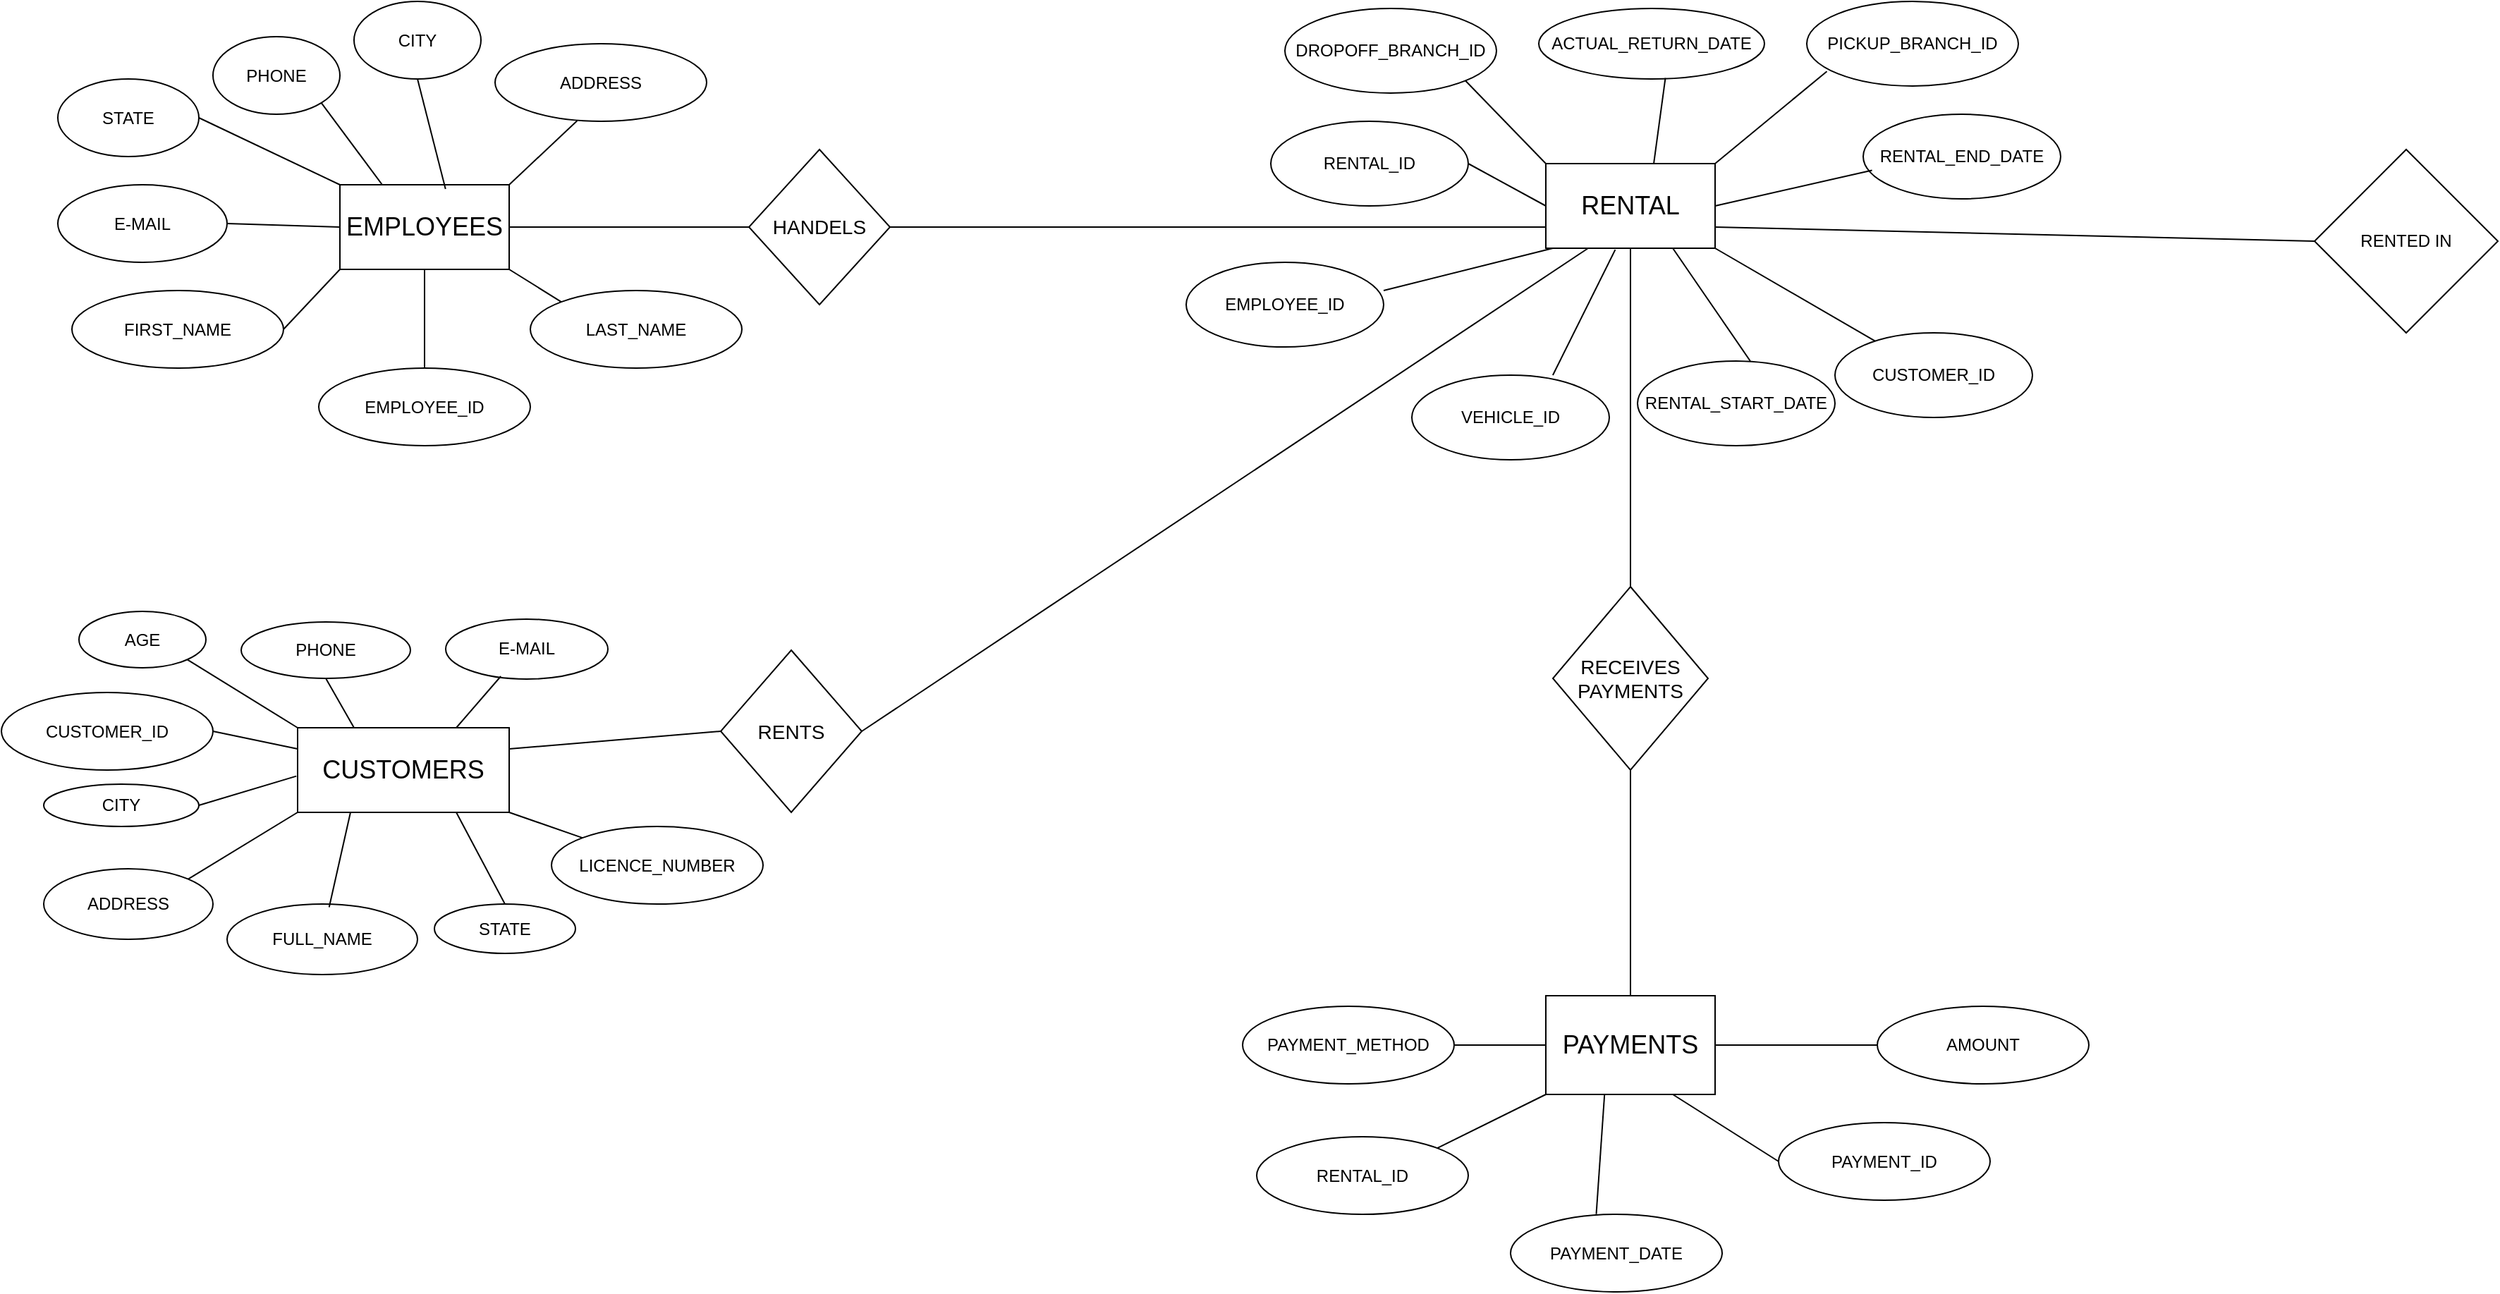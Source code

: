 <mxfile version="24.7.17">
  <diagram id="C5RBs43oDa-KdzZeNtuy" name="Page-1">
    <mxGraphModel dx="3781" dy="1274" grid="1" gridSize="10" guides="1" tooltips="1" connect="1" arrows="1" fold="1" page="1" pageScale="1" pageWidth="827" pageHeight="1169" math="0" shadow="0">
      <root>
        <mxCell id="WIyWlLk6GJQsqaUBKTNV-0" />
        <mxCell id="WIyWlLk6GJQsqaUBKTNV-1" parent="WIyWlLk6GJQsqaUBKTNV-0" />
        <mxCell id="lY9ykRblTHQBcWYiNTN7-0" value="&lt;font style=&quot;font-size: 18px;&quot;&gt;RENTAL&lt;/font&gt;" style="rounded=0;whiteSpace=wrap;html=1;direction=west;" vertex="1" parent="WIyWlLk6GJQsqaUBKTNV-1">
          <mxGeometry x="275" y="240" width="120" height="60" as="geometry" />
        </mxCell>
        <mxCell id="lY9ykRblTHQBcWYiNTN7-1" value="RENTAL_END_DATE" style="ellipse;whiteSpace=wrap;html=1;" vertex="1" parent="WIyWlLk6GJQsqaUBKTNV-1">
          <mxGeometry x="500" y="205" width="140" height="60" as="geometry" />
        </mxCell>
        <mxCell id="lY9ykRblTHQBcWYiNTN7-2" value="" style="endArrow=none;html=1;rounded=0;entryX=0.045;entryY=0.662;entryDx=0;entryDy=0;entryPerimeter=0;exitX=0;exitY=0.5;exitDx=0;exitDy=0;" edge="1" parent="WIyWlLk6GJQsqaUBKTNV-1" source="lY9ykRblTHQBcWYiNTN7-0" target="lY9ykRblTHQBcWYiNTN7-1">
          <mxGeometry width="50" height="50" relative="1" as="geometry">
            <mxPoint x="380" y="310" as="sourcePoint" />
            <mxPoint x="430" y="260" as="targetPoint" />
          </mxGeometry>
        </mxCell>
        <mxCell id="lY9ykRblTHQBcWYiNTN7-3" value="RENTAL_START_DATE" style="ellipse;whiteSpace=wrap;html=1;" vertex="1" parent="WIyWlLk6GJQsqaUBKTNV-1">
          <mxGeometry x="340" y="380" width="140" height="60" as="geometry" />
        </mxCell>
        <mxCell id="lY9ykRblTHQBcWYiNTN7-4" value="" style="endArrow=none;html=1;rounded=0;entryX=0.25;entryY=0;entryDx=0;entryDy=0;exitX=0.571;exitY=0;exitDx=0;exitDy=0;exitPerimeter=0;" edge="1" parent="WIyWlLk6GJQsqaUBKTNV-1" source="lY9ykRblTHQBcWYiNTN7-3" target="lY9ykRblTHQBcWYiNTN7-0">
          <mxGeometry width="50" height="50" relative="1" as="geometry">
            <mxPoint x="410" y="330" as="sourcePoint" />
            <mxPoint x="460" y="280" as="targetPoint" />
          </mxGeometry>
        </mxCell>
        <mxCell id="lY9ykRblTHQBcWYiNTN7-6" value="RENTAL_ID" style="ellipse;whiteSpace=wrap;html=1;" vertex="1" parent="WIyWlLk6GJQsqaUBKTNV-1">
          <mxGeometry x="80" y="210" width="140" height="60" as="geometry" />
        </mxCell>
        <mxCell id="lY9ykRblTHQBcWYiNTN7-7" value="ACTUAL_RETURN_DATE" style="ellipse;whiteSpace=wrap;html=1;" vertex="1" parent="WIyWlLk6GJQsqaUBKTNV-1">
          <mxGeometry x="270" y="130" width="160" height="50" as="geometry" />
        </mxCell>
        <mxCell id="lY9ykRblTHQBcWYiNTN7-9" value="" style="endArrow=none;html=1;rounded=0;exitX=0.561;exitY=0.986;exitDx=0;exitDy=0;exitPerimeter=0;entryX=0.362;entryY=1.005;entryDx=0;entryDy=0;entryPerimeter=0;" edge="1" parent="WIyWlLk6GJQsqaUBKTNV-1" source="lY9ykRblTHQBcWYiNTN7-7" target="lY9ykRblTHQBcWYiNTN7-0">
          <mxGeometry width="50" height="50" relative="1" as="geometry">
            <mxPoint x="410" y="330" as="sourcePoint" />
            <mxPoint x="460" y="280" as="targetPoint" />
          </mxGeometry>
        </mxCell>
        <mxCell id="lY9ykRblTHQBcWYiNTN7-11" value="" style="endArrow=none;html=1;rounded=0;exitX=1;exitY=0.5;exitDx=0;exitDy=0;entryX=1;entryY=0.5;entryDx=0;entryDy=0;" edge="1" parent="WIyWlLk6GJQsqaUBKTNV-1" source="lY9ykRblTHQBcWYiNTN7-6" target="lY9ykRblTHQBcWYiNTN7-0">
          <mxGeometry width="50" height="50" relative="1" as="geometry">
            <mxPoint x="410" y="330" as="sourcePoint" />
            <mxPoint x="460" y="280" as="targetPoint" />
          </mxGeometry>
        </mxCell>
        <mxCell id="lY9ykRblTHQBcWYiNTN7-12" value="EMPLOYEE_ID" style="ellipse;whiteSpace=wrap;html=1;" vertex="1" parent="WIyWlLk6GJQsqaUBKTNV-1">
          <mxGeometry x="20" y="310" width="140" height="60" as="geometry" />
        </mxCell>
        <mxCell id="lY9ykRblTHQBcWYiNTN7-13" value="" style="endArrow=none;html=1;rounded=0;exitX=1;exitY=0.333;exitDx=0;exitDy=0;exitPerimeter=0;" edge="1" parent="WIyWlLk6GJQsqaUBKTNV-1" source="lY9ykRblTHQBcWYiNTN7-12">
          <mxGeometry width="50" height="50" relative="1" as="geometry">
            <mxPoint x="410" y="330" as="sourcePoint" />
            <mxPoint x="280" y="300" as="targetPoint" />
          </mxGeometry>
        </mxCell>
        <mxCell id="lY9ykRblTHQBcWYiNTN7-14" value="CUSTOMER_ID" style="ellipse;whiteSpace=wrap;html=1;" vertex="1" parent="WIyWlLk6GJQsqaUBKTNV-1">
          <mxGeometry x="480" y="360" width="140" height="60" as="geometry" />
        </mxCell>
        <mxCell id="lY9ykRblTHQBcWYiNTN7-15" value="" style="endArrow=none;html=1;rounded=0;exitX=0;exitY=0;exitDx=0;exitDy=0;" edge="1" parent="WIyWlLk6GJQsqaUBKTNV-1" source="lY9ykRblTHQBcWYiNTN7-0" target="lY9ykRblTHQBcWYiNTN7-14">
          <mxGeometry width="50" height="50" relative="1" as="geometry">
            <mxPoint x="410" y="330" as="sourcePoint" />
            <mxPoint x="460" y="280" as="targetPoint" />
          </mxGeometry>
        </mxCell>
        <mxCell id="lY9ykRblTHQBcWYiNTN7-18" value="VEHICLE_ID" style="ellipse;whiteSpace=wrap;html=1;" vertex="1" parent="WIyWlLk6GJQsqaUBKTNV-1">
          <mxGeometry x="180" y="390" width="140" height="60" as="geometry" />
        </mxCell>
        <mxCell id="lY9ykRblTHQBcWYiNTN7-19" value="DROPOFF_BRANCH_ID" style="ellipse;whiteSpace=wrap;html=1;" vertex="1" parent="WIyWlLk6GJQsqaUBKTNV-1">
          <mxGeometry x="90" y="130" width="150" height="60" as="geometry" />
        </mxCell>
        <mxCell id="lY9ykRblTHQBcWYiNTN7-20" value="" style="endArrow=none;html=1;rounded=0;exitX=0.714;exitY=0;exitDx=0;exitDy=0;exitPerimeter=0;entryX=0.59;entryY=-0.018;entryDx=0;entryDy=0;entryPerimeter=0;" edge="1" parent="WIyWlLk6GJQsqaUBKTNV-1" source="lY9ykRblTHQBcWYiNTN7-18" target="lY9ykRblTHQBcWYiNTN7-0">
          <mxGeometry width="50" height="50" relative="1" as="geometry">
            <mxPoint x="390" y="310" as="sourcePoint" />
            <mxPoint x="440" y="260" as="targetPoint" />
          </mxGeometry>
        </mxCell>
        <mxCell id="lY9ykRblTHQBcWYiNTN7-23" value="" style="endArrow=none;html=1;rounded=0;exitX=1;exitY=1;exitDx=0;exitDy=0;entryX=1;entryY=1;entryDx=0;entryDy=0;" edge="1" parent="WIyWlLk6GJQsqaUBKTNV-1" source="lY9ykRblTHQBcWYiNTN7-19" target="lY9ykRblTHQBcWYiNTN7-0">
          <mxGeometry width="50" height="50" relative="1" as="geometry">
            <mxPoint x="390" y="310" as="sourcePoint" />
            <mxPoint x="440" y="260" as="targetPoint" />
          </mxGeometry>
        </mxCell>
        <mxCell id="lY9ykRblTHQBcWYiNTN7-24" value="PICKUP_BRANCH_ID" style="ellipse;whiteSpace=wrap;html=1;" vertex="1" parent="WIyWlLk6GJQsqaUBKTNV-1">
          <mxGeometry x="460" y="125" width="150" height="60" as="geometry" />
        </mxCell>
        <mxCell id="lY9ykRblTHQBcWYiNTN7-27" value="" style="endArrow=none;html=1;rounded=0;entryX=0.095;entryY=0.827;entryDx=0;entryDy=0;entryPerimeter=0;exitX=0;exitY=1;exitDx=0;exitDy=0;" edge="1" parent="WIyWlLk6GJQsqaUBKTNV-1" source="lY9ykRblTHQBcWYiNTN7-0" target="lY9ykRblTHQBcWYiNTN7-24">
          <mxGeometry width="50" height="50" relative="1" as="geometry">
            <mxPoint x="390" y="310" as="sourcePoint" />
            <mxPoint x="440" y="260" as="targetPoint" />
          </mxGeometry>
        </mxCell>
        <mxCell id="lY9ykRblTHQBcWYiNTN7-28" value="" style="endArrow=none;html=1;rounded=0;entryX=0.5;entryY=0;entryDx=0;entryDy=0;exitX=0.5;exitY=0;exitDx=0;exitDy=0;" edge="1" parent="WIyWlLk6GJQsqaUBKTNV-1" source="lY9ykRblTHQBcWYiNTN7-29" target="lY9ykRblTHQBcWYiNTN7-0">
          <mxGeometry width="50" height="50" relative="1" as="geometry">
            <mxPoint x="330" y="490" as="sourcePoint" />
            <mxPoint x="400" y="330" as="targetPoint" />
          </mxGeometry>
        </mxCell>
        <mxCell id="lY9ykRblTHQBcWYiNTN7-29" value="&lt;font style=&quot;font-size: 14px;&quot;&gt;RECEIVES PAYMENTS&lt;/font&gt;" style="rhombus;whiteSpace=wrap;html=1;" vertex="1" parent="WIyWlLk6GJQsqaUBKTNV-1">
          <mxGeometry x="280" y="540" width="110" height="130" as="geometry" />
        </mxCell>
        <mxCell id="lY9ykRblTHQBcWYiNTN7-30" value="" style="endArrow=none;html=1;rounded=0;entryX=0.5;entryY=1;entryDx=0;entryDy=0;exitX=0.5;exitY=0;exitDx=0;exitDy=0;" edge="1" parent="WIyWlLk6GJQsqaUBKTNV-1" source="lY9ykRblTHQBcWYiNTN7-31" target="lY9ykRblTHQBcWYiNTN7-29">
          <mxGeometry width="50" height="50" relative="1" as="geometry">
            <mxPoint x="350" y="830" as="sourcePoint" />
            <mxPoint x="400" y="730" as="targetPoint" />
          </mxGeometry>
        </mxCell>
        <mxCell id="lY9ykRblTHQBcWYiNTN7-31" value="&lt;font style=&quot;font-size: 18px;&quot;&gt;PAYMENTS&lt;/font&gt;" style="rounded=0;whiteSpace=wrap;html=1;" vertex="1" parent="WIyWlLk6GJQsqaUBKTNV-1">
          <mxGeometry x="275" y="830" width="120" height="70" as="geometry" />
        </mxCell>
        <mxCell id="lY9ykRblTHQBcWYiNTN7-34" value="AMOUNT" style="ellipse;whiteSpace=wrap;html=1;" vertex="1" parent="WIyWlLk6GJQsqaUBKTNV-1">
          <mxGeometry x="510" y="837.5" width="150" height="55" as="geometry" />
        </mxCell>
        <mxCell id="lY9ykRblTHQBcWYiNTN7-35" value="PAYMENT_METHOD" style="ellipse;whiteSpace=wrap;html=1;" vertex="1" parent="WIyWlLk6GJQsqaUBKTNV-1">
          <mxGeometry x="60" y="837.5" width="150" height="55" as="geometry" />
        </mxCell>
        <mxCell id="lY9ykRblTHQBcWYiNTN7-36" value="RENTAL_ID" style="ellipse;whiteSpace=wrap;html=1;" vertex="1" parent="WIyWlLk6GJQsqaUBKTNV-1">
          <mxGeometry x="70" y="930" width="150" height="55" as="geometry" />
        </mxCell>
        <mxCell id="lY9ykRblTHQBcWYiNTN7-37" value="PAYMENT_ID" style="ellipse;whiteSpace=wrap;html=1;" vertex="1" parent="WIyWlLk6GJQsqaUBKTNV-1">
          <mxGeometry x="440" y="920" width="150" height="55" as="geometry" />
        </mxCell>
        <mxCell id="lY9ykRblTHQBcWYiNTN7-38" value="PAYMENT_DATE" style="ellipse;whiteSpace=wrap;html=1;" vertex="1" parent="WIyWlLk6GJQsqaUBKTNV-1">
          <mxGeometry x="250" y="985" width="150" height="55" as="geometry" />
        </mxCell>
        <mxCell id="lY9ykRblTHQBcWYiNTN7-39" value="" style="endArrow=none;html=1;rounded=0;entryX=0;entryY=0.5;entryDx=0;entryDy=0;exitX=1;exitY=0.5;exitDx=0;exitDy=0;" edge="1" parent="WIyWlLk6GJQsqaUBKTNV-1" source="lY9ykRblTHQBcWYiNTN7-31" target="lY9ykRblTHQBcWYiNTN7-34">
          <mxGeometry width="50" height="50" relative="1" as="geometry">
            <mxPoint x="350" y="940" as="sourcePoint" />
            <mxPoint x="400" y="890" as="targetPoint" />
          </mxGeometry>
        </mxCell>
        <mxCell id="lY9ykRblTHQBcWYiNTN7-40" value="" style="endArrow=none;html=1;rounded=0;entryX=0;entryY=0.5;entryDx=0;entryDy=0;exitX=0.75;exitY=1;exitDx=0;exitDy=0;" edge="1" parent="WIyWlLk6GJQsqaUBKTNV-1" source="lY9ykRblTHQBcWYiNTN7-31" target="lY9ykRblTHQBcWYiNTN7-37">
          <mxGeometry width="50" height="50" relative="1" as="geometry">
            <mxPoint x="350" y="940" as="sourcePoint" />
            <mxPoint x="400" y="890" as="targetPoint" />
          </mxGeometry>
        </mxCell>
        <mxCell id="lY9ykRblTHQBcWYiNTN7-41" value="" style="endArrow=none;html=1;rounded=0;entryX=0.405;entryY=-0.002;entryDx=0;entryDy=0;exitX=0.347;exitY=0.995;exitDx=0;exitDy=0;exitPerimeter=0;entryPerimeter=0;" edge="1" parent="WIyWlLk6GJQsqaUBKTNV-1" source="lY9ykRblTHQBcWYiNTN7-31" target="lY9ykRblTHQBcWYiNTN7-38">
          <mxGeometry width="50" height="50" relative="1" as="geometry">
            <mxPoint x="375" y="910" as="sourcePoint" />
            <mxPoint x="450" y="958" as="targetPoint" />
          </mxGeometry>
        </mxCell>
        <mxCell id="lY9ykRblTHQBcWYiNTN7-42" value="" style="endArrow=none;html=1;rounded=0;entryX=0;entryY=1;entryDx=0;entryDy=0;exitX=1;exitY=0;exitDx=0;exitDy=0;" edge="1" parent="WIyWlLk6GJQsqaUBKTNV-1" source="lY9ykRblTHQBcWYiNTN7-36" target="lY9ykRblTHQBcWYiNTN7-31">
          <mxGeometry width="50" height="50" relative="1" as="geometry">
            <mxPoint x="385" y="920" as="sourcePoint" />
            <mxPoint x="460" y="968" as="targetPoint" />
          </mxGeometry>
        </mxCell>
        <mxCell id="lY9ykRblTHQBcWYiNTN7-44" value="" style="endArrow=none;html=1;rounded=0;entryX=0;entryY=0.5;entryDx=0;entryDy=0;exitX=1;exitY=0.5;exitDx=0;exitDy=0;" edge="1" parent="WIyWlLk6GJQsqaUBKTNV-1" source="lY9ykRblTHQBcWYiNTN7-35" target="lY9ykRblTHQBcWYiNTN7-31">
          <mxGeometry width="50" height="50" relative="1" as="geometry">
            <mxPoint x="350" y="940" as="sourcePoint" />
            <mxPoint x="400" y="890" as="targetPoint" />
          </mxGeometry>
        </mxCell>
        <mxCell id="lY9ykRblTHQBcWYiNTN7-45" value="&lt;font style=&quot;font-size: 14px;&quot;&gt;HANDELS&lt;/font&gt;" style="rhombus;whiteSpace=wrap;html=1;" vertex="1" parent="WIyWlLk6GJQsqaUBKTNV-1">
          <mxGeometry x="-290" y="230" width="100" height="110" as="geometry" />
        </mxCell>
        <mxCell id="lY9ykRblTHQBcWYiNTN7-46" value="" style="endArrow=none;html=1;rounded=0;exitX=1;exitY=0.5;exitDx=0;exitDy=0;entryX=1;entryY=0.25;entryDx=0;entryDy=0;" edge="1" parent="WIyWlLk6GJQsqaUBKTNV-1" source="lY9ykRblTHQBcWYiNTN7-45" target="lY9ykRblTHQBcWYiNTN7-0">
          <mxGeometry width="50" height="50" relative="1" as="geometry">
            <mxPoint x="300" y="290" as="sourcePoint" />
            <mxPoint x="350" y="240" as="targetPoint" />
          </mxGeometry>
        </mxCell>
        <mxCell id="lY9ykRblTHQBcWYiNTN7-47" value="&lt;font style=&quot;font-size: 18px;&quot;&gt;EMPLOYEES&lt;/font&gt;" style="rounded=0;whiteSpace=wrap;html=1;" vertex="1" parent="WIyWlLk6GJQsqaUBKTNV-1">
          <mxGeometry x="-580" y="255" width="120" height="60" as="geometry" />
        </mxCell>
        <mxCell id="lY9ykRblTHQBcWYiNTN7-48" value="" style="endArrow=none;html=1;rounded=0;entryX=0;entryY=0.5;entryDx=0;entryDy=0;exitX=1;exitY=0.5;exitDx=0;exitDy=0;" edge="1" parent="WIyWlLk6GJQsqaUBKTNV-1" source="lY9ykRblTHQBcWYiNTN7-47" target="lY9ykRblTHQBcWYiNTN7-45">
          <mxGeometry width="50" height="50" relative="1" as="geometry">
            <mxPoint x="-70" y="290" as="sourcePoint" />
            <mxPoint x="-20" y="240" as="targetPoint" />
          </mxGeometry>
        </mxCell>
        <mxCell id="lY9ykRblTHQBcWYiNTN7-50" value="EMPLOYEE_ID" style="ellipse;whiteSpace=wrap;html=1;" vertex="1" parent="WIyWlLk6GJQsqaUBKTNV-1">
          <mxGeometry x="-595" y="385" width="150" height="55" as="geometry" />
        </mxCell>
        <mxCell id="lY9ykRblTHQBcWYiNTN7-51" value="E-MAIL" style="ellipse;whiteSpace=wrap;html=1;" vertex="1" parent="WIyWlLk6GJQsqaUBKTNV-1">
          <mxGeometry x="-780" y="255" width="120" height="55" as="geometry" />
        </mxCell>
        <mxCell id="lY9ykRblTHQBcWYiNTN7-52" value="FIRST_NAME" style="ellipse;whiteSpace=wrap;html=1;" vertex="1" parent="WIyWlLk6GJQsqaUBKTNV-1">
          <mxGeometry x="-770" y="330" width="150" height="55" as="geometry" />
        </mxCell>
        <mxCell id="lY9ykRblTHQBcWYiNTN7-53" value="LAST_NAME" style="ellipse;whiteSpace=wrap;html=1;" vertex="1" parent="WIyWlLk6GJQsqaUBKTNV-1">
          <mxGeometry x="-445" y="330" width="150" height="55" as="geometry" />
        </mxCell>
        <mxCell id="lY9ykRblTHQBcWYiNTN7-54" value="PHONE" style="ellipse;whiteSpace=wrap;html=1;" vertex="1" parent="WIyWlLk6GJQsqaUBKTNV-1">
          <mxGeometry x="-670" y="150" width="90" height="55" as="geometry" />
        </mxCell>
        <mxCell id="lY9ykRblTHQBcWYiNTN7-55" value="ADDRESS" style="ellipse;whiteSpace=wrap;html=1;" vertex="1" parent="WIyWlLk6GJQsqaUBKTNV-1">
          <mxGeometry x="-470" y="155" width="150" height="55" as="geometry" />
        </mxCell>
        <mxCell id="lY9ykRblTHQBcWYiNTN7-56" value="STATE" style="ellipse;whiteSpace=wrap;html=1;" vertex="1" parent="WIyWlLk6GJQsqaUBKTNV-1">
          <mxGeometry x="-780" y="180" width="100" height="55" as="geometry" />
        </mxCell>
        <mxCell id="lY9ykRblTHQBcWYiNTN7-57" value="CITY" style="ellipse;whiteSpace=wrap;html=1;" vertex="1" parent="WIyWlLk6GJQsqaUBKTNV-1">
          <mxGeometry x="-570" y="125" width="90" height="55" as="geometry" />
        </mxCell>
        <mxCell id="lY9ykRblTHQBcWYiNTN7-61" value="" style="endArrow=none;html=1;rounded=0;entryX=0.388;entryY=0.993;entryDx=0;entryDy=0;entryPerimeter=0;exitX=1;exitY=0;exitDx=0;exitDy=0;" edge="1" parent="WIyWlLk6GJQsqaUBKTNV-1" source="lY9ykRblTHQBcWYiNTN7-47" target="lY9ykRblTHQBcWYiNTN7-55">
          <mxGeometry width="50" height="50" relative="1" as="geometry">
            <mxPoint x="-430" y="290" as="sourcePoint" />
            <mxPoint x="-380" y="240" as="targetPoint" />
          </mxGeometry>
        </mxCell>
        <mxCell id="lY9ykRblTHQBcWYiNTN7-62" value="" style="endArrow=none;html=1;rounded=0;exitX=0.624;exitY=0.05;exitDx=0;exitDy=0;exitPerimeter=0;entryX=0.5;entryY=1;entryDx=0;entryDy=0;" edge="1" parent="WIyWlLk6GJQsqaUBKTNV-1" source="lY9ykRblTHQBcWYiNTN7-47" target="lY9ykRblTHQBcWYiNTN7-57">
          <mxGeometry width="50" height="50" relative="1" as="geometry">
            <mxPoint x="-430" y="290" as="sourcePoint" />
            <mxPoint x="-380" y="240" as="targetPoint" />
          </mxGeometry>
        </mxCell>
        <mxCell id="lY9ykRblTHQBcWYiNTN7-63" value="" style="endArrow=none;html=1;rounded=0;exitX=0.5;exitY=0;exitDx=0;exitDy=0;entryX=0.5;entryY=1;entryDx=0;entryDy=0;" edge="1" parent="WIyWlLk6GJQsqaUBKTNV-1" source="lY9ykRblTHQBcWYiNTN7-50" target="lY9ykRblTHQBcWYiNTN7-47">
          <mxGeometry width="50" height="50" relative="1" as="geometry">
            <mxPoint x="-430" y="290" as="sourcePoint" />
            <mxPoint x="-380" y="240" as="targetPoint" />
          </mxGeometry>
        </mxCell>
        <mxCell id="lY9ykRblTHQBcWYiNTN7-64" value="" style="endArrow=none;html=1;rounded=0;exitX=0;exitY=0;exitDx=0;exitDy=0;entryX=1;entryY=1;entryDx=0;entryDy=0;" edge="1" parent="WIyWlLk6GJQsqaUBKTNV-1" source="lY9ykRblTHQBcWYiNTN7-53" target="lY9ykRblTHQBcWYiNTN7-47">
          <mxGeometry width="50" height="50" relative="1" as="geometry">
            <mxPoint x="-430" y="290" as="sourcePoint" />
            <mxPoint x="-380" y="240" as="targetPoint" />
          </mxGeometry>
        </mxCell>
        <mxCell id="lY9ykRblTHQBcWYiNTN7-65" value="" style="endArrow=none;html=1;rounded=0;entryX=0;entryY=1;entryDx=0;entryDy=0;exitX=1;exitY=0.5;exitDx=0;exitDy=0;" edge="1" parent="WIyWlLk6GJQsqaUBKTNV-1" source="lY9ykRblTHQBcWYiNTN7-52" target="lY9ykRblTHQBcWYiNTN7-47">
          <mxGeometry width="50" height="50" relative="1" as="geometry">
            <mxPoint x="-430" y="290" as="sourcePoint" />
            <mxPoint x="-380" y="240" as="targetPoint" />
          </mxGeometry>
        </mxCell>
        <mxCell id="lY9ykRblTHQBcWYiNTN7-66" value="" style="endArrow=none;html=1;rounded=0;exitX=0;exitY=0.5;exitDx=0;exitDy=0;entryX=1;entryY=0.5;entryDx=0;entryDy=0;" edge="1" parent="WIyWlLk6GJQsqaUBKTNV-1" source="lY9ykRblTHQBcWYiNTN7-47" target="lY9ykRblTHQBcWYiNTN7-51">
          <mxGeometry width="50" height="50" relative="1" as="geometry">
            <mxPoint x="-430" y="290" as="sourcePoint" />
            <mxPoint x="-380" y="240" as="targetPoint" />
          </mxGeometry>
        </mxCell>
        <mxCell id="lY9ykRblTHQBcWYiNTN7-67" value="" style="endArrow=none;html=1;rounded=0;entryX=1;entryY=1;entryDx=0;entryDy=0;exitX=0.25;exitY=0;exitDx=0;exitDy=0;" edge="1" parent="WIyWlLk6GJQsqaUBKTNV-1" source="lY9ykRblTHQBcWYiNTN7-47" target="lY9ykRblTHQBcWYiNTN7-54">
          <mxGeometry width="50" height="50" relative="1" as="geometry">
            <mxPoint x="-430" y="290" as="sourcePoint" />
            <mxPoint x="-380" y="240" as="targetPoint" />
          </mxGeometry>
        </mxCell>
        <mxCell id="lY9ykRblTHQBcWYiNTN7-68" value="" style="endArrow=none;html=1;rounded=0;exitX=0;exitY=0;exitDx=0;exitDy=0;entryX=1;entryY=0.5;entryDx=0;entryDy=0;" edge="1" parent="WIyWlLk6GJQsqaUBKTNV-1" source="lY9ykRblTHQBcWYiNTN7-47" target="lY9ykRblTHQBcWYiNTN7-56">
          <mxGeometry width="50" height="50" relative="1" as="geometry">
            <mxPoint x="-430" y="290" as="sourcePoint" />
            <mxPoint x="-380" y="240" as="targetPoint" />
          </mxGeometry>
        </mxCell>
        <mxCell id="lY9ykRblTHQBcWYiNTN7-69" value="&lt;font style=&quot;font-size: 14px;&quot;&gt;RENTS&lt;/font&gt;" style="rhombus;whiteSpace=wrap;html=1;" vertex="1" parent="WIyWlLk6GJQsqaUBKTNV-1">
          <mxGeometry x="-310" y="585" width="100" height="115" as="geometry" />
        </mxCell>
        <mxCell id="lY9ykRblTHQBcWYiNTN7-70" value="" style="endArrow=none;html=1;rounded=0;exitX=1;exitY=0.5;exitDx=0;exitDy=0;entryX=0.75;entryY=0;entryDx=0;entryDy=0;" edge="1" parent="WIyWlLk6GJQsqaUBKTNV-1" source="lY9ykRblTHQBcWYiNTN7-69" target="lY9ykRblTHQBcWYiNTN7-0">
          <mxGeometry width="50" height="50" relative="1" as="geometry">
            <mxPoint x="90" y="700" as="sourcePoint" />
            <mxPoint x="280" y="320" as="targetPoint" />
          </mxGeometry>
        </mxCell>
        <mxCell id="lY9ykRblTHQBcWYiNTN7-71" value="&lt;font style=&quot;font-size: 18px;&quot;&gt;CUSTOMERS&lt;/font&gt;" style="rounded=0;whiteSpace=wrap;html=1;" vertex="1" parent="WIyWlLk6GJQsqaUBKTNV-1">
          <mxGeometry x="-610" y="640" width="150" height="60" as="geometry" />
        </mxCell>
        <mxCell id="lY9ykRblTHQBcWYiNTN7-72" value="" style="endArrow=none;html=1;rounded=0;exitX=1;exitY=0.25;exitDx=0;exitDy=0;entryX=0;entryY=0.5;entryDx=0;entryDy=0;" edge="1" parent="WIyWlLk6GJQsqaUBKTNV-1" source="lY9ykRblTHQBcWYiNTN7-71" target="lY9ykRblTHQBcWYiNTN7-69">
          <mxGeometry width="50" height="50" relative="1" as="geometry">
            <mxPoint x="-210" y="670" as="sourcePoint" />
            <mxPoint x="-160" y="620" as="targetPoint" />
          </mxGeometry>
        </mxCell>
        <mxCell id="lY9ykRblTHQBcWYiNTN7-73" value="CUSTOMER_ID" style="ellipse;whiteSpace=wrap;html=1;" vertex="1" parent="WIyWlLk6GJQsqaUBKTNV-1">
          <mxGeometry x="-820" y="615" width="150" height="55" as="geometry" />
        </mxCell>
        <mxCell id="lY9ykRblTHQBcWYiNTN7-74" value="ADDRESS" style="ellipse;whiteSpace=wrap;html=1;" vertex="1" parent="WIyWlLk6GJQsqaUBKTNV-1">
          <mxGeometry x="-790" y="740" width="120" height="50" as="geometry" />
        </mxCell>
        <mxCell id="lY9ykRblTHQBcWYiNTN7-75" value="FULL_NAME&lt;span style=&quot;color: rgba(0, 0, 0, 0); font-family: monospace; font-size: 0px; text-align: start; text-wrap: nowrap;&quot;&gt;%3CmxGraphModel%3E%3Croot%3E%3CmxCell%20id%3D%220%22%2F%3E%3CmxCell%20id%3D%221%22%20parent%3D%220%22%2F%3E%3CmxCell%20id%3D%222%22%20value%3D%22CUSTOMER_ID%22%20style%3D%22ellipse%3BwhiteSpace%3Dwrap%3Bhtml%3D1%3B%22%20vertex%3D%221%22%20parent%3D%221%22%3E%3CmxGeometry%20x%3D%22-840%22%20y%3D%22645%22%20width%3D%22150%22%20height%3D%2255%22%20as%3D%22geometry%22%2F%3E%3C%2FmxCell%3E%3C%2Froot%3E%3C%2FmxGraphModel%3E&lt;/span&gt;" style="ellipse;whiteSpace=wrap;html=1;" vertex="1" parent="WIyWlLk6GJQsqaUBKTNV-1">
          <mxGeometry x="-660" y="765" width="135" height="50" as="geometry" />
        </mxCell>
        <mxCell id="lY9ykRblTHQBcWYiNTN7-76" value="PHONE" style="ellipse;whiteSpace=wrap;html=1;" vertex="1" parent="WIyWlLk6GJQsqaUBKTNV-1">
          <mxGeometry x="-650" y="565" width="120" height="40" as="geometry" />
        </mxCell>
        <mxCell id="lY9ykRblTHQBcWYiNTN7-77" value="AGE" style="ellipse;whiteSpace=wrap;html=1;" vertex="1" parent="WIyWlLk6GJQsqaUBKTNV-1">
          <mxGeometry x="-765" y="557.5" width="90" height="40" as="geometry" />
        </mxCell>
        <mxCell id="lY9ykRblTHQBcWYiNTN7-78" value="E-MAIL" style="ellipse;whiteSpace=wrap;html=1;" vertex="1" parent="WIyWlLk6GJQsqaUBKTNV-1">
          <mxGeometry x="-505" y="563" width="115" height="42.5" as="geometry" />
        </mxCell>
        <mxCell id="lY9ykRblTHQBcWYiNTN7-79" value="LICENCE_NUMBER" style="ellipse;whiteSpace=wrap;html=1;" vertex="1" parent="WIyWlLk6GJQsqaUBKTNV-1">
          <mxGeometry x="-430" y="710" width="150" height="55" as="geometry" />
        </mxCell>
        <mxCell id="lY9ykRblTHQBcWYiNTN7-80" value="STATE" style="ellipse;whiteSpace=wrap;html=1;" vertex="1" parent="WIyWlLk6GJQsqaUBKTNV-1">
          <mxGeometry x="-513" y="765" width="100" height="35" as="geometry" />
        </mxCell>
        <mxCell id="lY9ykRblTHQBcWYiNTN7-81" value="CITY" style="ellipse;whiteSpace=wrap;html=1;" vertex="1" parent="WIyWlLk6GJQsqaUBKTNV-1">
          <mxGeometry x="-790" y="680" width="110" height="30" as="geometry" />
        </mxCell>
        <mxCell id="lY9ykRblTHQBcWYiNTN7-82" value="" style="endArrow=none;html=1;rounded=0;exitX=1;exitY=0.5;exitDx=0;exitDy=0;entryX=-0.006;entryY=0.572;entryDx=0;entryDy=0;entryPerimeter=0;" edge="1" parent="WIyWlLk6GJQsqaUBKTNV-1" source="lY9ykRblTHQBcWYiNTN7-81" target="lY9ykRblTHQBcWYiNTN7-71">
          <mxGeometry width="50" height="50" relative="1" as="geometry">
            <mxPoint x="-540" y="700" as="sourcePoint" />
            <mxPoint x="-490" y="650" as="targetPoint" />
          </mxGeometry>
        </mxCell>
        <mxCell id="lY9ykRblTHQBcWYiNTN7-83" value="" style="endArrow=none;html=1;rounded=0;exitX=1;exitY=0;exitDx=0;exitDy=0;entryX=0;entryY=1;entryDx=0;entryDy=0;" edge="1" parent="WIyWlLk6GJQsqaUBKTNV-1" source="lY9ykRblTHQBcWYiNTN7-74" target="lY9ykRblTHQBcWYiNTN7-71">
          <mxGeometry width="50" height="50" relative="1" as="geometry">
            <mxPoint x="-540" y="700" as="sourcePoint" />
            <mxPoint x="-490" y="650" as="targetPoint" />
          </mxGeometry>
        </mxCell>
        <mxCell id="lY9ykRblTHQBcWYiNTN7-84" value="" style="endArrow=none;html=1;rounded=0;entryX=0.536;entryY=0.045;entryDx=0;entryDy=0;entryPerimeter=0;exitX=0.25;exitY=1;exitDx=0;exitDy=0;" edge="1" parent="WIyWlLk6GJQsqaUBKTNV-1" source="lY9ykRblTHQBcWYiNTN7-71" target="lY9ykRblTHQBcWYiNTN7-75">
          <mxGeometry width="50" height="50" relative="1" as="geometry">
            <mxPoint x="-540" y="700" as="sourcePoint" />
            <mxPoint x="-490" y="650" as="targetPoint" />
          </mxGeometry>
        </mxCell>
        <mxCell id="lY9ykRblTHQBcWYiNTN7-85" value="" style="endArrow=none;html=1;rounded=0;exitX=0.5;exitY=0;exitDx=0;exitDy=0;entryX=0.75;entryY=1;entryDx=0;entryDy=0;" edge="1" parent="WIyWlLk6GJQsqaUBKTNV-1" source="lY9ykRblTHQBcWYiNTN7-80" target="lY9ykRblTHQBcWYiNTN7-71">
          <mxGeometry width="50" height="50" relative="1" as="geometry">
            <mxPoint x="-540" y="700" as="sourcePoint" />
            <mxPoint x="-490" y="650" as="targetPoint" />
          </mxGeometry>
        </mxCell>
        <mxCell id="lY9ykRblTHQBcWYiNTN7-86" value="" style="endArrow=none;html=1;rounded=0;entryX=0;entryY=0;entryDx=0;entryDy=0;exitX=1;exitY=1;exitDx=0;exitDy=0;" edge="1" parent="WIyWlLk6GJQsqaUBKTNV-1" source="lY9ykRblTHQBcWYiNTN7-71" target="lY9ykRblTHQBcWYiNTN7-79">
          <mxGeometry width="50" height="50" relative="1" as="geometry">
            <mxPoint x="-540" y="700" as="sourcePoint" />
            <mxPoint x="-490" y="650" as="targetPoint" />
          </mxGeometry>
        </mxCell>
        <mxCell id="lY9ykRblTHQBcWYiNTN7-87" value="" style="endArrow=none;html=1;rounded=0;entryX=1;entryY=0.5;entryDx=0;entryDy=0;exitX=0;exitY=0.25;exitDx=0;exitDy=0;" edge="1" parent="WIyWlLk6GJQsqaUBKTNV-1" source="lY9ykRblTHQBcWYiNTN7-71" target="lY9ykRblTHQBcWYiNTN7-73">
          <mxGeometry width="50" height="50" relative="1" as="geometry">
            <mxPoint x="-540" y="700" as="sourcePoint" />
            <mxPoint x="-490" y="650" as="targetPoint" />
          </mxGeometry>
        </mxCell>
        <mxCell id="lY9ykRblTHQBcWYiNTN7-88" value="" style="endArrow=none;html=1;rounded=0;entryX=1;entryY=1;entryDx=0;entryDy=0;exitX=0;exitY=0;exitDx=0;exitDy=0;" edge="1" parent="WIyWlLk6GJQsqaUBKTNV-1" source="lY9ykRblTHQBcWYiNTN7-71" target="lY9ykRblTHQBcWYiNTN7-77">
          <mxGeometry width="50" height="50" relative="1" as="geometry">
            <mxPoint x="-540" y="700" as="sourcePoint" />
            <mxPoint x="-490" y="650" as="targetPoint" />
          </mxGeometry>
        </mxCell>
        <mxCell id="lY9ykRblTHQBcWYiNTN7-89" value="" style="endArrow=none;html=1;rounded=0;entryX=0.5;entryY=1;entryDx=0;entryDy=0;" edge="1" parent="WIyWlLk6GJQsqaUBKTNV-1" target="lY9ykRblTHQBcWYiNTN7-76">
          <mxGeometry width="50" height="50" relative="1" as="geometry">
            <mxPoint x="-570" y="640" as="sourcePoint" />
            <mxPoint x="-490" y="650" as="targetPoint" />
          </mxGeometry>
        </mxCell>
        <mxCell id="lY9ykRblTHQBcWYiNTN7-90" value="" style="endArrow=none;html=1;rounded=0;entryX=0.34;entryY=0.953;entryDx=0;entryDy=0;entryPerimeter=0;exitX=0.75;exitY=0;exitDx=0;exitDy=0;" edge="1" parent="WIyWlLk6GJQsqaUBKTNV-1" source="lY9ykRblTHQBcWYiNTN7-71" target="lY9ykRblTHQBcWYiNTN7-78">
          <mxGeometry width="50" height="50" relative="1" as="geometry">
            <mxPoint x="-540" y="700" as="sourcePoint" />
            <mxPoint x="-490" y="650" as="targetPoint" />
          </mxGeometry>
        </mxCell>
        <mxCell id="lY9ykRblTHQBcWYiNTN7-91" value="RENTED IN" style="rhombus;whiteSpace=wrap;html=1;" vertex="1" parent="WIyWlLk6GJQsqaUBKTNV-1">
          <mxGeometry x="820" y="230" width="130" height="130" as="geometry" />
        </mxCell>
        <mxCell id="lY9ykRblTHQBcWYiNTN7-92" value="" style="endArrow=none;html=1;rounded=0;exitX=0;exitY=0.25;exitDx=0;exitDy=0;entryX=0;entryY=0.5;entryDx=0;entryDy=0;" edge="1" parent="WIyWlLk6GJQsqaUBKTNV-1" source="lY9ykRblTHQBcWYiNTN7-0" target="lY9ykRblTHQBcWYiNTN7-91">
          <mxGeometry width="50" height="50" relative="1" as="geometry">
            <mxPoint x="680" y="307.5" as="sourcePoint" />
            <mxPoint x="730" y="257.5" as="targetPoint" />
          </mxGeometry>
        </mxCell>
      </root>
    </mxGraphModel>
  </diagram>
</mxfile>
